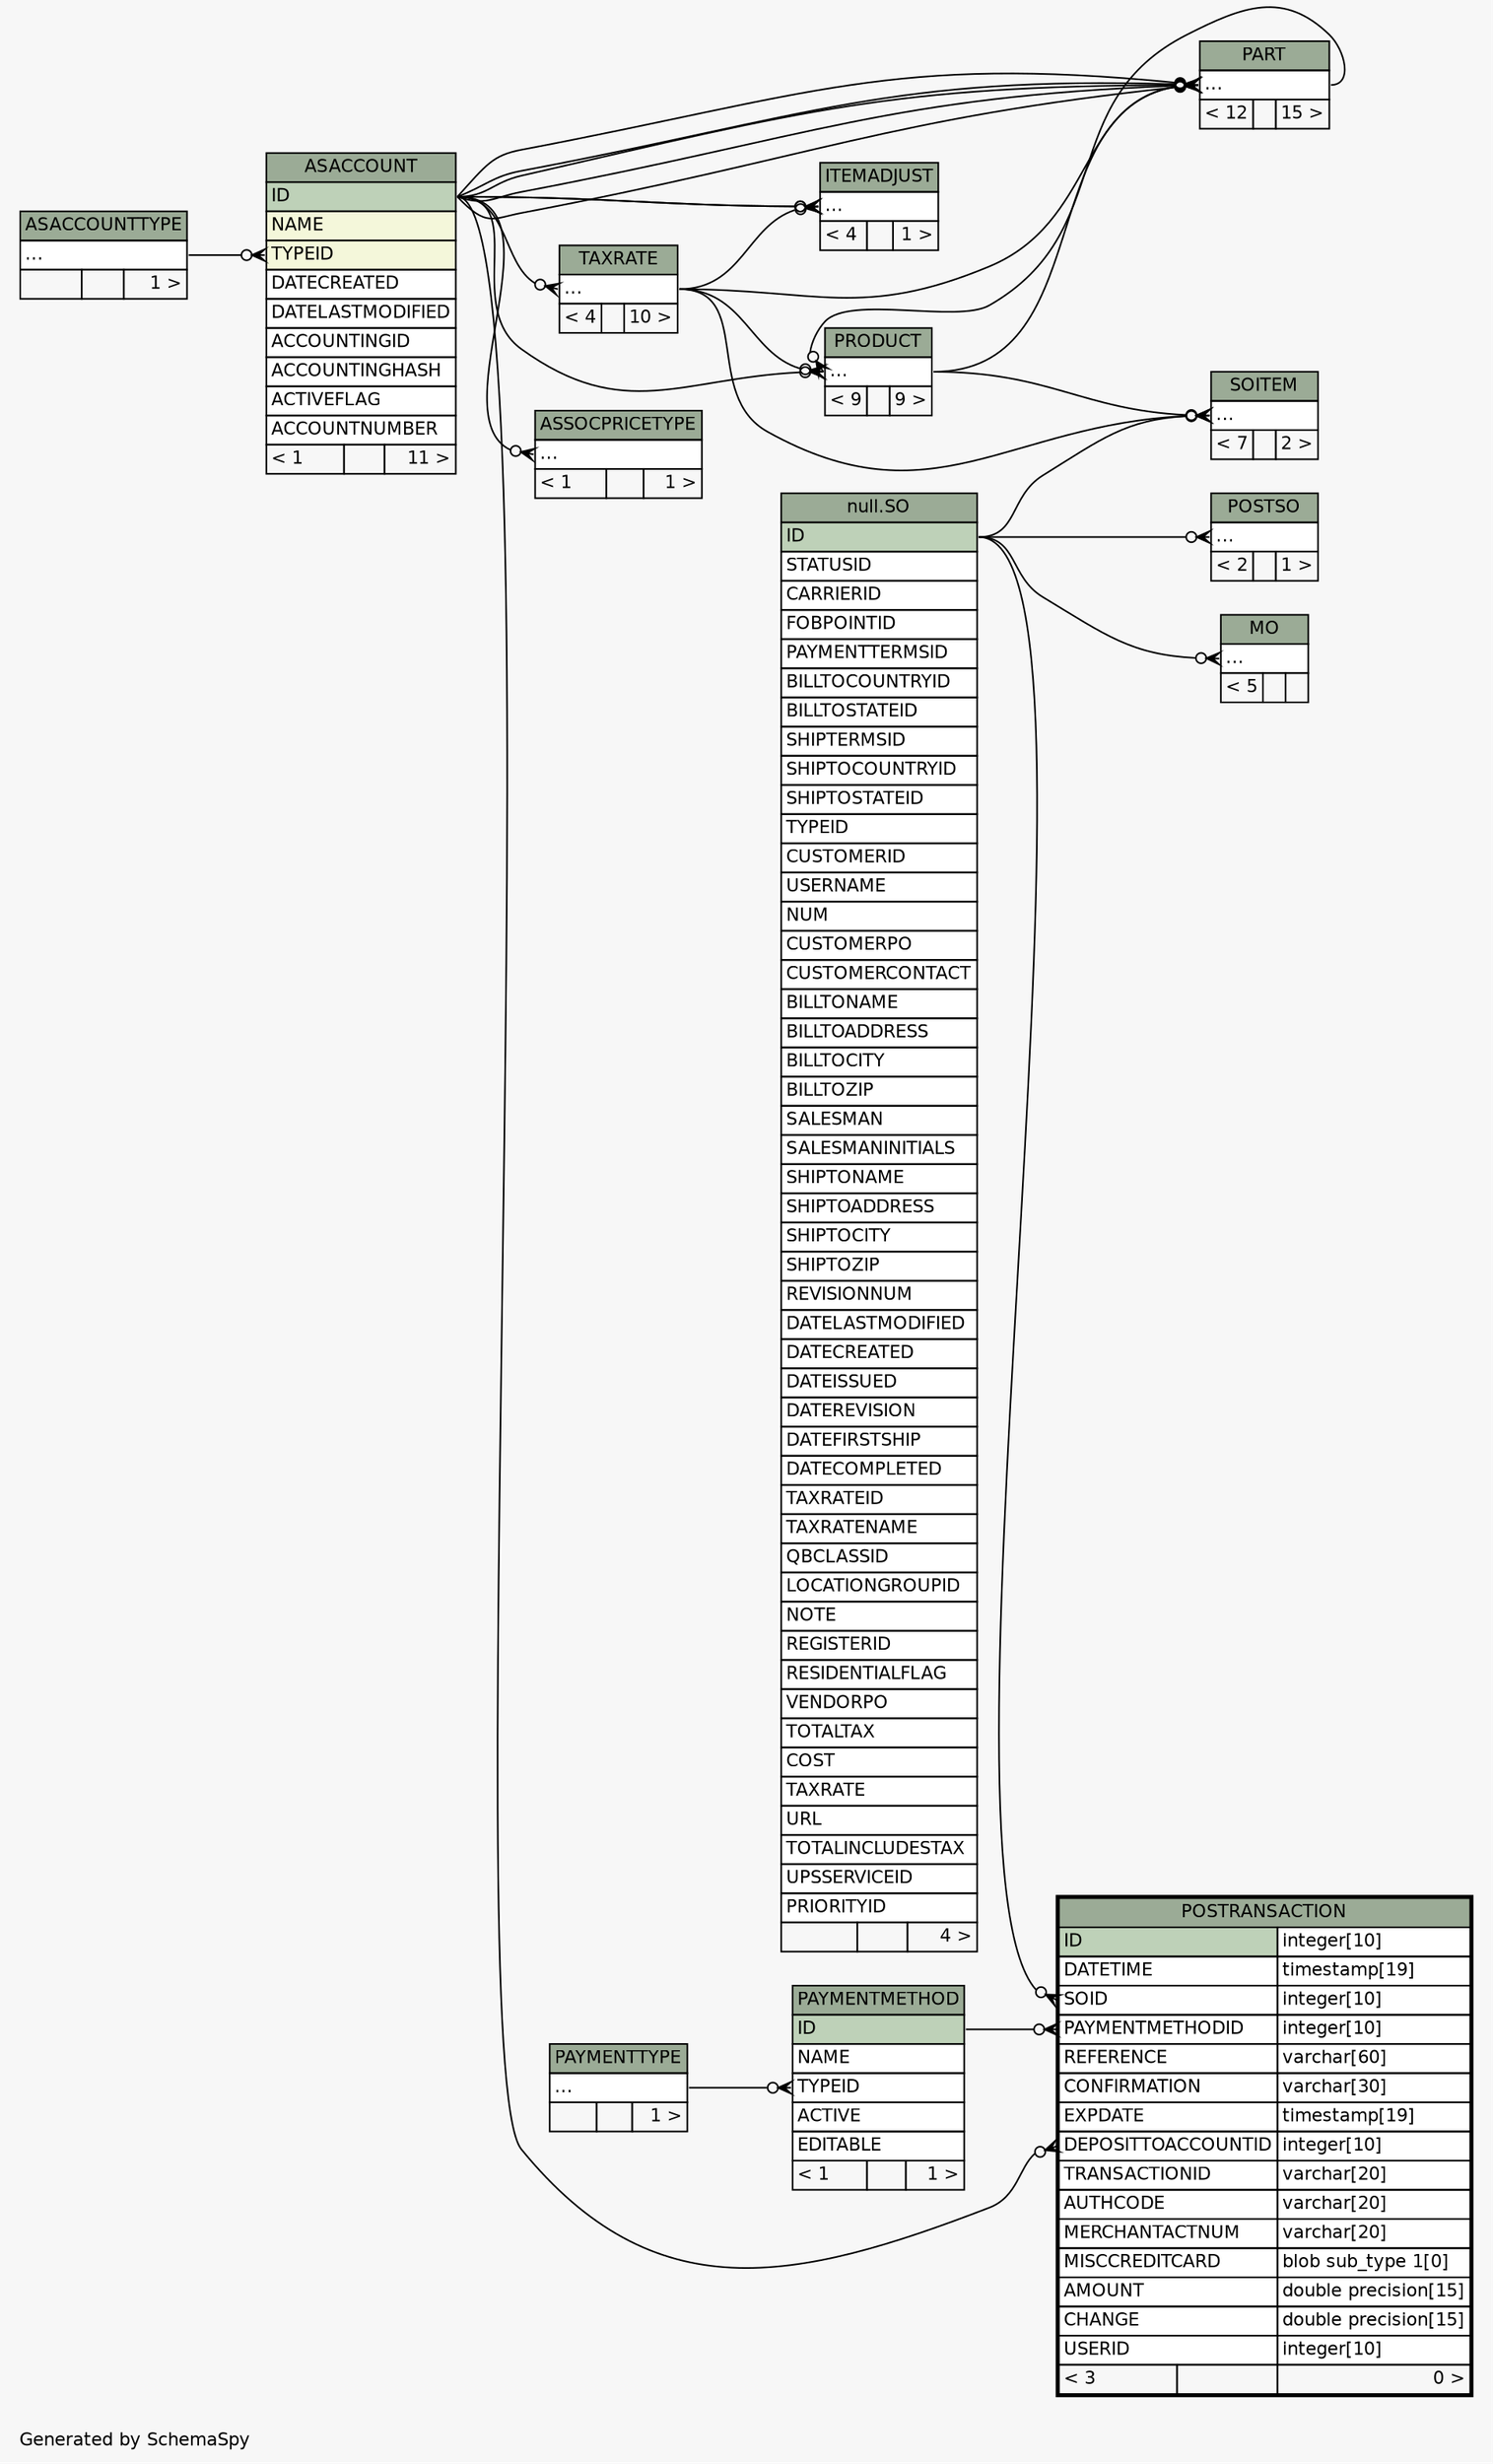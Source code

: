 // dot 2.26.3 on Linux 3.5.0-34-generic
// SchemaSpy rev 590
digraph "twoDegreesRelationshipsDiagram" {
  graph [
    rankdir="RL"
    bgcolor="#f7f7f7"
    label="\nGenerated by SchemaSpy"
    labeljust="l"
    nodesep="0.18"
    ranksep="0.46"
    fontname="Helvetica"
    fontsize="11"
  ];
  node [
    fontname="Helvetica"
    fontsize="11"
    shape="plaintext"
  ];
  edge [
    arrowsize="0.8"
  ];
  "ASACCOUNT":"TYPEID":w -> "ASACCOUNTTYPE":"elipses":e [arrowhead=none dir=back arrowtail=crowodot];
  "ASSOCPRICETYPE":"elipses":w -> "ASACCOUNT":"ID":e [arrowhead=none dir=back arrowtail=crowodot];
  "ITEMADJUST":"elipses":w -> "ASACCOUNT":"ID":e [arrowhead=none dir=back arrowtail=crowodot];
  "ITEMADJUST":"elipses":w -> "ASACCOUNT":"ID":e [arrowhead=none dir=back arrowtail=crowodot];
  "ITEMADJUST":"elipses":w -> "TAXRATE":"elipses":e [arrowhead=none dir=back arrowtail=crowodot];
  "MO":"elipses":w -> "null.SO":"ID":e [arrowhead=none dir=back arrowtail=crowodot];
  "PART":"elipses":w -> "ASACCOUNT":"ID":e [arrowhead=none dir=back arrowtail=crowodot];
  "PART":"elipses":w -> "ASACCOUNT":"ID":e [arrowhead=none dir=back arrowtail=crowodot];
  "PART":"elipses":w -> "PRODUCT":"elipses":e [arrowhead=none dir=back arrowtail=crowodot];
  "PART":"elipses":w -> "ASACCOUNT":"ID":e [arrowhead=none dir=back arrowtail=crowodot];
  "PART":"elipses":w -> "ASACCOUNT":"ID":e [arrowhead=none dir=back arrowtail=crowodot];
  "PART":"elipses":w -> "TAXRATE":"elipses":e [arrowhead=none dir=back arrowtail=crowodot];
  "PART":"elipses":w -> "ASACCOUNT":"ID":e [arrowhead=none dir=back arrowtail=crowodot];
  "PAYMENTMETHOD":"TYPEID":w -> "PAYMENTTYPE":"elipses":e [arrowhead=none dir=back arrowtail=crowodot];
  "POSTRANSACTION":"DEPOSITTOACCOUNTID":w -> "ASACCOUNT":"ID":e [arrowhead=none dir=back arrowtail=crowodot];
  "POSTRANSACTION":"PAYMENTMETHODID":w -> "PAYMENTMETHOD":"ID":e [arrowhead=none dir=back arrowtail=crowodot];
  "POSTRANSACTION":"SOID":w -> "null.SO":"ID":e [arrowhead=none dir=back arrowtail=crowodot];
  "POSTSO":"elipses":w -> "null.SO":"ID":e [arrowhead=none dir=back arrowtail=crowodot];
  "PRODUCT":"elipses":w -> "ASACCOUNT":"ID":e [arrowhead=none dir=back arrowtail=crowodot];
  "PRODUCT":"elipses":w -> "PART":"elipses":e [arrowhead=none dir=back arrowtail=crowodot];
  "PRODUCT":"elipses":w -> "TAXRATE":"elipses":e [arrowhead=none dir=back arrowtail=crowodot];
  "SOITEM":"elipses":w -> "PRODUCT":"elipses":e [arrowhead=none dir=back arrowtail=crowodot];
  "SOITEM":"elipses":w -> "null.SO":"ID":e [arrowhead=none dir=back arrowtail=crowodot];
  "SOITEM":"elipses":w -> "TAXRATE":"elipses":e [arrowhead=none dir=back arrowtail=crowodot];
  "TAXRATE":"elipses":w -> "ASACCOUNT":"ID":e [arrowhead=none dir=back arrowtail=crowodot];
  "ASACCOUNT" [
    label=<
    <TABLE BORDER="0" CELLBORDER="1" CELLSPACING="0" BGCOLOR="#ffffff">
      <TR><TD COLSPAN="3" BGCOLOR="#9bab96" ALIGN="CENTER">ASACCOUNT</TD></TR>
      <TR><TD PORT="ID" COLSPAN="3" BGCOLOR="#bed1b8" ALIGN="LEFT">ID</TD></TR>
      <TR><TD PORT="NAME" COLSPAN="3" BGCOLOR="#f4f7da" ALIGN="LEFT">NAME</TD></TR>
      <TR><TD PORT="TYPEID" COLSPAN="3" BGCOLOR="#f4f7da" ALIGN="LEFT">TYPEID</TD></TR>
      <TR><TD PORT="DATECREATED" COLSPAN="3" ALIGN="LEFT">DATECREATED</TD></TR>
      <TR><TD PORT="DATELASTMODIFIED" COLSPAN="3" ALIGN="LEFT">DATELASTMODIFIED</TD></TR>
      <TR><TD PORT="ACCOUNTINGID" COLSPAN="3" ALIGN="LEFT">ACCOUNTINGID</TD></TR>
      <TR><TD PORT="ACCOUNTINGHASH" COLSPAN="3" ALIGN="LEFT">ACCOUNTINGHASH</TD></TR>
      <TR><TD PORT="ACTIVEFLAG" COLSPAN="3" ALIGN="LEFT">ACTIVEFLAG</TD></TR>
      <TR><TD PORT="ACCOUNTNUMBER" COLSPAN="3" ALIGN="LEFT">ACCOUNTNUMBER</TD></TR>
      <TR><TD ALIGN="LEFT" BGCOLOR="#f7f7f7">&lt; 1</TD><TD ALIGN="RIGHT" BGCOLOR="#f7f7f7">  </TD><TD ALIGN="RIGHT" BGCOLOR="#f7f7f7">11 &gt;</TD></TR>
    </TABLE>>
    URL="ASACCOUNT.html"
    tooltip="ASACCOUNT"
  ];
  "ASACCOUNTTYPE" [
    label=<
    <TABLE BORDER="0" CELLBORDER="1" CELLSPACING="0" BGCOLOR="#ffffff">
      <TR><TD COLSPAN="3" BGCOLOR="#9bab96" ALIGN="CENTER">ASACCOUNTTYPE</TD></TR>
      <TR><TD PORT="elipses" COLSPAN="3" ALIGN="LEFT">...</TD></TR>
      <TR><TD ALIGN="LEFT" BGCOLOR="#f7f7f7">  </TD><TD ALIGN="RIGHT" BGCOLOR="#f7f7f7">  </TD><TD ALIGN="RIGHT" BGCOLOR="#f7f7f7">1 &gt;</TD></TR>
    </TABLE>>
    URL="ASACCOUNTTYPE.html"
    tooltip="ASACCOUNTTYPE"
  ];
  "ASSOCPRICETYPE" [
    label=<
    <TABLE BORDER="0" CELLBORDER="1" CELLSPACING="0" BGCOLOR="#ffffff">
      <TR><TD COLSPAN="3" BGCOLOR="#9bab96" ALIGN="CENTER">ASSOCPRICETYPE</TD></TR>
      <TR><TD PORT="elipses" COLSPAN="3" ALIGN="LEFT">...</TD></TR>
      <TR><TD ALIGN="LEFT" BGCOLOR="#f7f7f7">&lt; 1</TD><TD ALIGN="RIGHT" BGCOLOR="#f7f7f7">  </TD><TD ALIGN="RIGHT" BGCOLOR="#f7f7f7">1 &gt;</TD></TR>
    </TABLE>>
    URL="ASSOCPRICETYPE.html"
    tooltip="ASSOCPRICETYPE"
  ];
  "ITEMADJUST" [
    label=<
    <TABLE BORDER="0" CELLBORDER="1" CELLSPACING="0" BGCOLOR="#ffffff">
      <TR><TD COLSPAN="3" BGCOLOR="#9bab96" ALIGN="CENTER">ITEMADJUST</TD></TR>
      <TR><TD PORT="elipses" COLSPAN="3" ALIGN="LEFT">...</TD></TR>
      <TR><TD ALIGN="LEFT" BGCOLOR="#f7f7f7">&lt; 4</TD><TD ALIGN="RIGHT" BGCOLOR="#f7f7f7">  </TD><TD ALIGN="RIGHT" BGCOLOR="#f7f7f7">1 &gt;</TD></TR>
    </TABLE>>
    URL="ITEMADJUST.html"
    tooltip="ITEMADJUST"
  ];
  "MO" [
    label=<
    <TABLE BORDER="0" CELLBORDER="1" CELLSPACING="0" BGCOLOR="#ffffff">
      <TR><TD COLSPAN="3" BGCOLOR="#9bab96" ALIGN="CENTER">MO</TD></TR>
      <TR><TD PORT="elipses" COLSPAN="3" ALIGN="LEFT">...</TD></TR>
      <TR><TD ALIGN="LEFT" BGCOLOR="#f7f7f7">&lt; 5</TD><TD ALIGN="RIGHT" BGCOLOR="#f7f7f7">  </TD><TD ALIGN="RIGHT" BGCOLOR="#f7f7f7">  </TD></TR>
    </TABLE>>
    URL="MO.html"
    tooltip="MO"
  ];
  "PART" [
    label=<
    <TABLE BORDER="0" CELLBORDER="1" CELLSPACING="0" BGCOLOR="#ffffff">
      <TR><TD COLSPAN="3" BGCOLOR="#9bab96" ALIGN="CENTER">PART</TD></TR>
      <TR><TD PORT="elipses" COLSPAN="3" ALIGN="LEFT">...</TD></TR>
      <TR><TD ALIGN="LEFT" BGCOLOR="#f7f7f7">&lt; 12</TD><TD ALIGN="RIGHT" BGCOLOR="#f7f7f7">  </TD><TD ALIGN="RIGHT" BGCOLOR="#f7f7f7">15 &gt;</TD></TR>
    </TABLE>>
    URL="PART.html"
    tooltip="PART"
  ];
  "PAYMENTMETHOD" [
    label=<
    <TABLE BORDER="0" CELLBORDER="1" CELLSPACING="0" BGCOLOR="#ffffff">
      <TR><TD COLSPAN="3" BGCOLOR="#9bab96" ALIGN="CENTER">PAYMENTMETHOD</TD></TR>
      <TR><TD PORT="ID" COLSPAN="3" BGCOLOR="#bed1b8" ALIGN="LEFT">ID</TD></TR>
      <TR><TD PORT="NAME" COLSPAN="3" ALIGN="LEFT">NAME</TD></TR>
      <TR><TD PORT="TYPEID" COLSPAN="3" ALIGN="LEFT">TYPEID</TD></TR>
      <TR><TD PORT="ACTIVE" COLSPAN="3" ALIGN="LEFT">ACTIVE</TD></TR>
      <TR><TD PORT="EDITABLE" COLSPAN="3" ALIGN="LEFT">EDITABLE</TD></TR>
      <TR><TD ALIGN="LEFT" BGCOLOR="#f7f7f7">&lt; 1</TD><TD ALIGN="RIGHT" BGCOLOR="#f7f7f7">  </TD><TD ALIGN="RIGHT" BGCOLOR="#f7f7f7">1 &gt;</TD></TR>
    </TABLE>>
    URL="PAYMENTMETHOD.html"
    tooltip="PAYMENTMETHOD"
  ];
  "PAYMENTTYPE" [
    label=<
    <TABLE BORDER="0" CELLBORDER="1" CELLSPACING="0" BGCOLOR="#ffffff">
      <TR><TD COLSPAN="3" BGCOLOR="#9bab96" ALIGN="CENTER">PAYMENTTYPE</TD></TR>
      <TR><TD PORT="elipses" COLSPAN="3" ALIGN="LEFT">...</TD></TR>
      <TR><TD ALIGN="LEFT" BGCOLOR="#f7f7f7">  </TD><TD ALIGN="RIGHT" BGCOLOR="#f7f7f7">  </TD><TD ALIGN="RIGHT" BGCOLOR="#f7f7f7">1 &gt;</TD></TR>
    </TABLE>>
    URL="PAYMENTTYPE.html"
    tooltip="PAYMENTTYPE"
  ];
  "POSTRANSACTION" [
    label=<
    <TABLE BORDER="2" CELLBORDER="1" CELLSPACING="0" BGCOLOR="#ffffff">
      <TR><TD COLSPAN="3" BGCOLOR="#9bab96" ALIGN="CENTER">POSTRANSACTION</TD></TR>
      <TR><TD PORT="ID" COLSPAN="2" BGCOLOR="#bed1b8" ALIGN="LEFT">ID</TD><TD PORT="ID.type" ALIGN="LEFT">integer[10]</TD></TR>
      <TR><TD PORT="DATETIME" COLSPAN="2" ALIGN="LEFT">DATETIME</TD><TD PORT="DATETIME.type" ALIGN="LEFT">timestamp[19]</TD></TR>
      <TR><TD PORT="SOID" COLSPAN="2" ALIGN="LEFT">SOID</TD><TD PORT="SOID.type" ALIGN="LEFT">integer[10]</TD></TR>
      <TR><TD PORT="PAYMENTMETHODID" COLSPAN="2" ALIGN="LEFT">PAYMENTMETHODID</TD><TD PORT="PAYMENTMETHODID.type" ALIGN="LEFT">integer[10]</TD></TR>
      <TR><TD PORT="REFERENCE" COLSPAN="2" ALIGN="LEFT">REFERENCE</TD><TD PORT="REFERENCE.type" ALIGN="LEFT">varchar[60]</TD></TR>
      <TR><TD PORT="CONFIRMATION" COLSPAN="2" ALIGN="LEFT">CONFIRMATION</TD><TD PORT="CONFIRMATION.type" ALIGN="LEFT">varchar[30]</TD></TR>
      <TR><TD PORT="EXPDATE" COLSPAN="2" ALIGN="LEFT">EXPDATE</TD><TD PORT="EXPDATE.type" ALIGN="LEFT">timestamp[19]</TD></TR>
      <TR><TD PORT="DEPOSITTOACCOUNTID" COLSPAN="2" ALIGN="LEFT">DEPOSITTOACCOUNTID</TD><TD PORT="DEPOSITTOACCOUNTID.type" ALIGN="LEFT">integer[10]</TD></TR>
      <TR><TD PORT="TRANSACTIONID" COLSPAN="2" ALIGN="LEFT">TRANSACTIONID</TD><TD PORT="TRANSACTIONID.type" ALIGN="LEFT">varchar[20]</TD></TR>
      <TR><TD PORT="AUTHCODE" COLSPAN="2" ALIGN="LEFT">AUTHCODE</TD><TD PORT="AUTHCODE.type" ALIGN="LEFT">varchar[20]</TD></TR>
      <TR><TD PORT="MERCHANTACTNUM" COLSPAN="2" ALIGN="LEFT">MERCHANTACTNUM</TD><TD PORT="MERCHANTACTNUM.type" ALIGN="LEFT">varchar[20]</TD></TR>
      <TR><TD PORT="MISCCREDITCARD" COLSPAN="2" ALIGN="LEFT">MISCCREDITCARD</TD><TD PORT="MISCCREDITCARD.type" ALIGN="LEFT">blob sub_type 1[0]</TD></TR>
      <TR><TD PORT="AMOUNT" COLSPAN="2" ALIGN="LEFT">AMOUNT</TD><TD PORT="AMOUNT.type" ALIGN="LEFT">double precision[15]</TD></TR>
      <TR><TD PORT="CHANGE" COLSPAN="2" ALIGN="LEFT">CHANGE</TD><TD PORT="CHANGE.type" ALIGN="LEFT">double precision[15]</TD></TR>
      <TR><TD PORT="USERID" COLSPAN="2" ALIGN="LEFT">USERID</TD><TD PORT="USERID.type" ALIGN="LEFT">integer[10]</TD></TR>
      <TR><TD ALIGN="LEFT" BGCOLOR="#f7f7f7">&lt; 3</TD><TD ALIGN="RIGHT" BGCOLOR="#f7f7f7">  </TD><TD ALIGN="RIGHT" BGCOLOR="#f7f7f7">0 &gt;</TD></TR>
    </TABLE>>
    URL="POSTRANSACTION.html"
    tooltip="POSTRANSACTION"
  ];
  "POSTSO" [
    label=<
    <TABLE BORDER="0" CELLBORDER="1" CELLSPACING="0" BGCOLOR="#ffffff">
      <TR><TD COLSPAN="3" BGCOLOR="#9bab96" ALIGN="CENTER">POSTSO</TD></TR>
      <TR><TD PORT="elipses" COLSPAN="3" ALIGN="LEFT">...</TD></TR>
      <TR><TD ALIGN="LEFT" BGCOLOR="#f7f7f7">&lt; 2</TD><TD ALIGN="RIGHT" BGCOLOR="#f7f7f7">  </TD><TD ALIGN="RIGHT" BGCOLOR="#f7f7f7">1 &gt;</TD></TR>
    </TABLE>>
    URL="POSTSO.html"
    tooltip="POSTSO"
  ];
  "PRODUCT" [
    label=<
    <TABLE BORDER="0" CELLBORDER="1" CELLSPACING="0" BGCOLOR="#ffffff">
      <TR><TD COLSPAN="3" BGCOLOR="#9bab96" ALIGN="CENTER">PRODUCT</TD></TR>
      <TR><TD PORT="elipses" COLSPAN="3" ALIGN="LEFT">...</TD></TR>
      <TR><TD ALIGN="LEFT" BGCOLOR="#f7f7f7">&lt; 9</TD><TD ALIGN="RIGHT" BGCOLOR="#f7f7f7">  </TD><TD ALIGN="RIGHT" BGCOLOR="#f7f7f7">9 &gt;</TD></TR>
    </TABLE>>
    URL="PRODUCT.html"
    tooltip="PRODUCT"
  ];
  "null.SO" [
    label=<
    <TABLE BORDER="0" CELLBORDER="1" CELLSPACING="0" BGCOLOR="#ffffff">
      <TR><TD COLSPAN="3" BGCOLOR="#9bab96" ALIGN="CENTER">null.SO</TD></TR>
      <TR><TD PORT="ID" COLSPAN="3" BGCOLOR="#bed1b8" ALIGN="LEFT">ID</TD></TR>
      <TR><TD PORT="STATUSID" COLSPAN="3" ALIGN="LEFT">STATUSID</TD></TR>
      <TR><TD PORT="CARRIERID" COLSPAN="3" ALIGN="LEFT">CARRIERID</TD></TR>
      <TR><TD PORT="FOBPOINTID" COLSPAN="3" ALIGN="LEFT">FOBPOINTID</TD></TR>
      <TR><TD PORT="PAYMENTTERMSID" COLSPAN="3" ALIGN="LEFT">PAYMENTTERMSID</TD></TR>
      <TR><TD PORT="BILLTOCOUNTRYID" COLSPAN="3" ALIGN="LEFT">BILLTOCOUNTRYID</TD></TR>
      <TR><TD PORT="BILLTOSTATEID" COLSPAN="3" ALIGN="LEFT">BILLTOSTATEID</TD></TR>
      <TR><TD PORT="SHIPTERMSID" COLSPAN="3" ALIGN="LEFT">SHIPTERMSID</TD></TR>
      <TR><TD PORT="SHIPTOCOUNTRYID" COLSPAN="3" ALIGN="LEFT">SHIPTOCOUNTRYID</TD></TR>
      <TR><TD PORT="SHIPTOSTATEID" COLSPAN="3" ALIGN="LEFT">SHIPTOSTATEID</TD></TR>
      <TR><TD PORT="TYPEID" COLSPAN="3" ALIGN="LEFT">TYPEID</TD></TR>
      <TR><TD PORT="CUSTOMERID" COLSPAN="3" ALIGN="LEFT">CUSTOMERID</TD></TR>
      <TR><TD PORT="USERNAME" COLSPAN="3" ALIGN="LEFT">USERNAME</TD></TR>
      <TR><TD PORT="NUM" COLSPAN="3" ALIGN="LEFT">NUM</TD></TR>
      <TR><TD PORT="CUSTOMERPO" COLSPAN="3" ALIGN="LEFT">CUSTOMERPO</TD></TR>
      <TR><TD PORT="CUSTOMERCONTACT" COLSPAN="3" ALIGN="LEFT">CUSTOMERCONTACT</TD></TR>
      <TR><TD PORT="BILLTONAME" COLSPAN="3" ALIGN="LEFT">BILLTONAME</TD></TR>
      <TR><TD PORT="BILLTOADDRESS" COLSPAN="3" ALIGN="LEFT">BILLTOADDRESS</TD></TR>
      <TR><TD PORT="BILLTOCITY" COLSPAN="3" ALIGN="LEFT">BILLTOCITY</TD></TR>
      <TR><TD PORT="BILLTOZIP" COLSPAN="3" ALIGN="LEFT">BILLTOZIP</TD></TR>
      <TR><TD PORT="SALESMAN" COLSPAN="3" ALIGN="LEFT">SALESMAN</TD></TR>
      <TR><TD PORT="SALESMANINITIALS" COLSPAN="3" ALIGN="LEFT">SALESMANINITIALS</TD></TR>
      <TR><TD PORT="SHIPTONAME" COLSPAN="3" ALIGN="LEFT">SHIPTONAME</TD></TR>
      <TR><TD PORT="SHIPTOADDRESS" COLSPAN="3" ALIGN="LEFT">SHIPTOADDRESS</TD></TR>
      <TR><TD PORT="SHIPTOCITY" COLSPAN="3" ALIGN="LEFT">SHIPTOCITY</TD></TR>
      <TR><TD PORT="SHIPTOZIP" COLSPAN="3" ALIGN="LEFT">SHIPTOZIP</TD></TR>
      <TR><TD PORT="REVISIONNUM" COLSPAN="3" ALIGN="LEFT">REVISIONNUM</TD></TR>
      <TR><TD PORT="DATELASTMODIFIED" COLSPAN="3" ALIGN="LEFT">DATELASTMODIFIED</TD></TR>
      <TR><TD PORT="DATECREATED" COLSPAN="3" ALIGN="LEFT">DATECREATED</TD></TR>
      <TR><TD PORT="DATEISSUED" COLSPAN="3" ALIGN="LEFT">DATEISSUED</TD></TR>
      <TR><TD PORT="DATEREVISION" COLSPAN="3" ALIGN="LEFT">DATEREVISION</TD></TR>
      <TR><TD PORT="DATEFIRSTSHIP" COLSPAN="3" ALIGN="LEFT">DATEFIRSTSHIP</TD></TR>
      <TR><TD PORT="DATECOMPLETED" COLSPAN="3" ALIGN="LEFT">DATECOMPLETED</TD></TR>
      <TR><TD PORT="TAXRATEID" COLSPAN="3" ALIGN="LEFT">TAXRATEID</TD></TR>
      <TR><TD PORT="TAXRATENAME" COLSPAN="3" ALIGN="LEFT">TAXRATENAME</TD></TR>
      <TR><TD PORT="QBCLASSID" COLSPAN="3" ALIGN="LEFT">QBCLASSID</TD></TR>
      <TR><TD PORT="LOCATIONGROUPID" COLSPAN="3" ALIGN="LEFT">LOCATIONGROUPID</TD></TR>
      <TR><TD PORT="NOTE" COLSPAN="3" ALIGN="LEFT">NOTE</TD></TR>
      <TR><TD PORT="REGISTERID" COLSPAN="3" ALIGN="LEFT">REGISTERID</TD></TR>
      <TR><TD PORT="RESIDENTIALFLAG" COLSPAN="3" ALIGN="LEFT">RESIDENTIALFLAG</TD></TR>
      <TR><TD PORT="VENDORPO" COLSPAN="3" ALIGN="LEFT">VENDORPO</TD></TR>
      <TR><TD PORT="TOTALTAX" COLSPAN="3" ALIGN="LEFT">TOTALTAX</TD></TR>
      <TR><TD PORT="COST" COLSPAN="3" ALIGN="LEFT">COST</TD></TR>
      <TR><TD PORT="TAXRATE" COLSPAN="3" ALIGN="LEFT">TAXRATE</TD></TR>
      <TR><TD PORT="URL" COLSPAN="3" ALIGN="LEFT">URL</TD></TR>
      <TR><TD PORT="TOTALINCLUDESTAX" COLSPAN="3" ALIGN="LEFT">TOTALINCLUDESTAX</TD></TR>
      <TR><TD PORT="UPSSERVICEID" COLSPAN="3" ALIGN="LEFT">UPSSERVICEID</TD></TR>
      <TR><TD PORT="PRIORITYID" COLSPAN="3" ALIGN="LEFT">PRIORITYID</TD></TR>
      <TR><TD ALIGN="LEFT" BGCOLOR="#f7f7f7">  </TD><TD ALIGN="RIGHT" BGCOLOR="#f7f7f7">  </TD><TD ALIGN="RIGHT" BGCOLOR="#f7f7f7">4 &gt;</TD></TR>
    </TABLE>>
    tooltip="null.SO"
  ];
  "SOITEM" [
    label=<
    <TABLE BORDER="0" CELLBORDER="1" CELLSPACING="0" BGCOLOR="#ffffff">
      <TR><TD COLSPAN="3" BGCOLOR="#9bab96" ALIGN="CENTER">SOITEM</TD></TR>
      <TR><TD PORT="elipses" COLSPAN="3" ALIGN="LEFT">...</TD></TR>
      <TR><TD ALIGN="LEFT" BGCOLOR="#f7f7f7">&lt; 7</TD><TD ALIGN="RIGHT" BGCOLOR="#f7f7f7">  </TD><TD ALIGN="RIGHT" BGCOLOR="#f7f7f7">2 &gt;</TD></TR>
    </TABLE>>
    URL="SOITEM.html"
    tooltip="SOITEM"
  ];
  "TAXRATE" [
    label=<
    <TABLE BORDER="0" CELLBORDER="1" CELLSPACING="0" BGCOLOR="#ffffff">
      <TR><TD COLSPAN="3" BGCOLOR="#9bab96" ALIGN="CENTER">TAXRATE</TD></TR>
      <TR><TD PORT="elipses" COLSPAN="3" ALIGN="LEFT">...</TD></TR>
      <TR><TD ALIGN="LEFT" BGCOLOR="#f7f7f7">&lt; 4</TD><TD ALIGN="RIGHT" BGCOLOR="#f7f7f7">  </TD><TD ALIGN="RIGHT" BGCOLOR="#f7f7f7">10 &gt;</TD></TR>
    </TABLE>>
    URL="TAXRATE.html"
    tooltip="TAXRATE"
  ];
}

